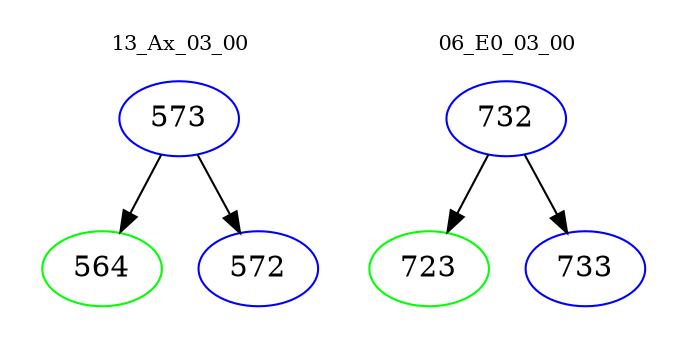 digraph{
subgraph cluster_0 {
color = white
label = "13_Ax_03_00";
fontsize=10;
T0_573 [label="573", color="blue"]
T0_573 -> T0_564 [color="black"]
T0_564 [label="564", color="green"]
T0_573 -> T0_572 [color="black"]
T0_572 [label="572", color="blue"]
}
subgraph cluster_1 {
color = white
label = "06_E0_03_00";
fontsize=10;
T1_732 [label="732", color="blue"]
T1_732 -> T1_723 [color="black"]
T1_723 [label="723", color="green"]
T1_732 -> T1_733 [color="black"]
T1_733 [label="733", color="blue"]
}
}
